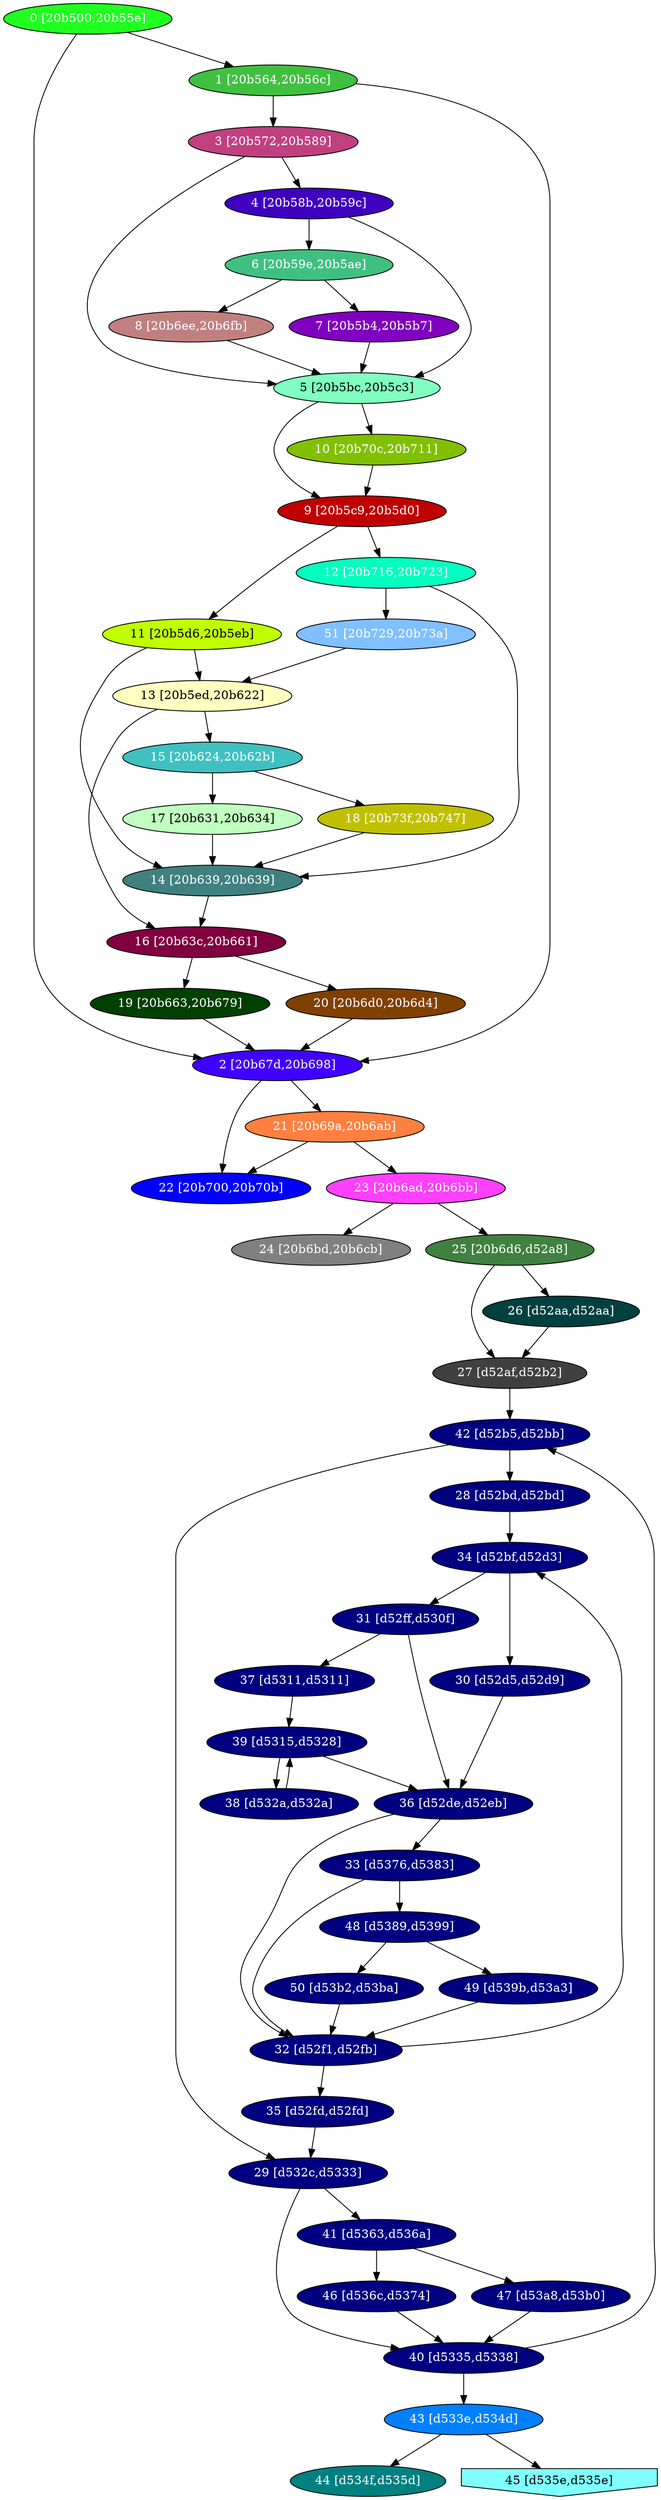 diGraph libnss3{
	libnss3_0  [style=filled fillcolor="#20FF20" fontcolor="#ffffff" shape=oval label="0 [20b500,20b55e]"]
	libnss3_1  [style=filled fillcolor="#40C040" fontcolor="#ffffff" shape=oval label="1 [20b564,20b56c]"]
	libnss3_2  [style=filled fillcolor="#4000FF" fontcolor="#ffffff" shape=oval label="2 [20b67d,20b698]"]
	libnss3_3  [style=filled fillcolor="#C04080" fontcolor="#ffffff" shape=oval label="3 [20b572,20b589]"]
	libnss3_4  [style=filled fillcolor="#4000C0" fontcolor="#ffffff" shape=oval label="4 [20b58b,20b59c]"]
	libnss3_5  [style=filled fillcolor="#80FFC0" fontcolor="#000000" shape=oval label="5 [20b5bc,20b5c3]"]
	libnss3_6  [style=filled fillcolor="#40C080" fontcolor="#ffffff" shape=oval label="6 [20b59e,20b5ae]"]
	libnss3_7  [style=filled fillcolor="#8000C0" fontcolor="#ffffff" shape=oval label="7 [20b5b4,20b5b7]"]
	libnss3_8  [style=filled fillcolor="#C08080" fontcolor="#ffffff" shape=oval label="8 [20b6ee,20b6fb]"]
	libnss3_9  [style=filled fillcolor="#C00000" fontcolor="#ffffff" shape=oval label="9 [20b5c9,20b5d0]"]
	libnss3_a  [style=filled fillcolor="#80C000" fontcolor="#ffffff" shape=oval label="10 [20b70c,20b711]"]
	libnss3_b  [style=filled fillcolor="#C0FF00" fontcolor="#000000" shape=oval label="11 [20b5d6,20b5eb]"]
	libnss3_c  [style=filled fillcolor="#00FFC0" fontcolor="#ffffff" shape=oval label="12 [20b716,20b723]"]
	libnss3_d  [style=filled fillcolor="#FFFFC0" fontcolor="#000000" shape=oval label="13 [20b5ed,20b622]"]
	libnss3_e  [style=filled fillcolor="#408080" fontcolor="#ffffff" shape=oval label="14 [20b639,20b639]"]
	libnss3_f  [style=filled fillcolor="#40C0C0" fontcolor="#ffffff" shape=oval label="15 [20b624,20b62b]"]
	libnss3_10  [style=filled fillcolor="#800040" fontcolor="#ffffff" shape=oval label="16 [20b63c,20b661]"]
	libnss3_11  [style=filled fillcolor="#C0FFC0" fontcolor="#000000" shape=oval label="17 [20b631,20b634]"]
	libnss3_12  [style=filled fillcolor="#C0C000" fontcolor="#ffffff" shape=oval label="18 [20b73f,20b747]"]
	libnss3_13  [style=filled fillcolor="#004000" fontcolor="#ffffff" shape=oval label="19 [20b663,20b679]"]
	libnss3_14  [style=filled fillcolor="#804000" fontcolor="#ffffff" shape=oval label="20 [20b6d0,20b6d4]"]
	libnss3_15  [style=filled fillcolor="#FF8040" fontcolor="#ffffff" shape=oval label="21 [20b69a,20b6ab]"]
	libnss3_16  [style=filled fillcolor="#0000FF" fontcolor="#ffffff" shape=oval label="22 [20b700,20b70b]"]
	libnss3_17  [style=filled fillcolor="#FF40FF" fontcolor="#ffffff" shape=oval label="23 [20b6ad,20b6bb]"]
	libnss3_18  [style=filled fillcolor="#808080" fontcolor="#ffffff" shape=oval label="24 [20b6bd,20b6cb]"]
	libnss3_19  [style=filled fillcolor="#408040" fontcolor="#ffffff" shape=oval label="25 [20b6d6,d52a8]"]
	libnss3_1a  [style=filled fillcolor="#004040" fontcolor="#ffffff" shape=oval label="26 [d52aa,d52aa]"]
	libnss3_1b  [style=filled fillcolor="#404040" fontcolor="#ffffff" shape=oval label="27 [d52af,d52b2]"]
	libnss3_1c  [style=filled fillcolor="#000080" fontcolor="#ffffff" shape=oval label="28 [d52bd,d52bd]"]
	libnss3_1d  [style=filled fillcolor="#000080" fontcolor="#ffffff" shape=oval label="29 [d532c,d5333]"]
	libnss3_1e  [style=filled fillcolor="#000080" fontcolor="#ffffff" shape=oval label="30 [d52d5,d52d9]"]
	libnss3_1f  [style=filled fillcolor="#000080" fontcolor="#ffffff" shape=oval label="31 [d52ff,d530f]"]
	libnss3_20  [style=filled fillcolor="#000080" fontcolor="#ffffff" shape=oval label="32 [d52f1,d52fb]"]
	libnss3_21  [style=filled fillcolor="#000080" fontcolor="#ffffff" shape=oval label="33 [d5376,d5383]"]
	libnss3_22  [style=filled fillcolor="#000080" fontcolor="#ffffff" shape=oval label="34 [d52bf,d52d3]"]
	libnss3_23  [style=filled fillcolor="#000080" fontcolor="#ffffff" shape=oval label="35 [d52fd,d52fd]"]
	libnss3_24  [style=filled fillcolor="#000080" fontcolor="#ffffff" shape=oval label="36 [d52de,d52eb]"]
	libnss3_25  [style=filled fillcolor="#000080" fontcolor="#ffffff" shape=oval label="37 [d5311,d5311]"]
	libnss3_26  [style=filled fillcolor="#000080" fontcolor="#ffffff" shape=oval label="38 [d532a,d532a]"]
	libnss3_27  [style=filled fillcolor="#000080" fontcolor="#ffffff" shape=oval label="39 [d5315,d5328]"]
	libnss3_28  [style=filled fillcolor="#000080" fontcolor="#ffffff" shape=oval label="40 [d5335,d5338]"]
	libnss3_29  [style=filled fillcolor="#000080" fontcolor="#ffffff" shape=oval label="41 [d5363,d536a]"]
	libnss3_2a  [style=filled fillcolor="#000080" fontcolor="#ffffff" shape=oval label="42 [d52b5,d52bb]"]
	libnss3_2b  [style=filled fillcolor="#0080FF" fontcolor="#ffffff" shape=oval label="43 [d533e,d534d]"]
	libnss3_2c  [style=filled fillcolor="#008080" fontcolor="#ffffff" shape=oval label="44 [d534f,d535d]"]
	libnss3_2d  [style=filled fillcolor="#80FFFF" fontcolor="#000000" shape=invhouse label="45 [d535e,d535e]"]
	libnss3_2e  [style=filled fillcolor="#000080" fontcolor="#ffffff" shape=oval label="46 [d536c,d5374]"]
	libnss3_2f  [style=filled fillcolor="#000080" fontcolor="#ffffff" shape=oval label="47 [d53a8,d53b0]"]
	libnss3_30  [style=filled fillcolor="#000080" fontcolor="#ffffff" shape=oval label="48 [d5389,d5399]"]
	libnss3_31  [style=filled fillcolor="#000080" fontcolor="#ffffff" shape=oval label="49 [d539b,d53a3]"]
	libnss3_32  [style=filled fillcolor="#000080" fontcolor="#ffffff" shape=oval label="50 [d53b2,d53ba]"]
	libnss3_33  [style=filled fillcolor="#80C0FF" fontcolor="#ffffff" shape=oval label="51 [20b729,20b73a]"]

	libnss3_0 -> libnss3_1
	libnss3_0 -> libnss3_2
	libnss3_1 -> libnss3_2
	libnss3_1 -> libnss3_3
	libnss3_2 -> libnss3_15
	libnss3_2 -> libnss3_16
	libnss3_3 -> libnss3_4
	libnss3_3 -> libnss3_5
	libnss3_4 -> libnss3_5
	libnss3_4 -> libnss3_6
	libnss3_5 -> libnss3_9
	libnss3_5 -> libnss3_a
	libnss3_6 -> libnss3_7
	libnss3_6 -> libnss3_8
	libnss3_7 -> libnss3_5
	libnss3_8 -> libnss3_5
	libnss3_9 -> libnss3_b
	libnss3_9 -> libnss3_c
	libnss3_a -> libnss3_9
	libnss3_b -> libnss3_d
	libnss3_b -> libnss3_e
	libnss3_c -> libnss3_e
	libnss3_c -> libnss3_33
	libnss3_d -> libnss3_f
	libnss3_d -> libnss3_10
	libnss3_e -> libnss3_10
	libnss3_f -> libnss3_11
	libnss3_f -> libnss3_12
	libnss3_10 -> libnss3_13
	libnss3_10 -> libnss3_14
	libnss3_11 -> libnss3_e
	libnss3_12 -> libnss3_e
	libnss3_13 -> libnss3_2
	libnss3_14 -> libnss3_2
	libnss3_15 -> libnss3_16
	libnss3_15 -> libnss3_17
	libnss3_17 -> libnss3_18
	libnss3_17 -> libnss3_19
	libnss3_19 -> libnss3_1a
	libnss3_19 -> libnss3_1b
	libnss3_1a -> libnss3_1b
	libnss3_1b -> libnss3_2a
	libnss3_1c -> libnss3_22
	libnss3_1d -> libnss3_28
	libnss3_1d -> libnss3_29
	libnss3_1e -> libnss3_24
	libnss3_1f -> libnss3_24
	libnss3_1f -> libnss3_25
	libnss3_20 -> libnss3_22
	libnss3_20 -> libnss3_23
	libnss3_21 -> libnss3_20
	libnss3_21 -> libnss3_30
	libnss3_22 -> libnss3_1e
	libnss3_22 -> libnss3_1f
	libnss3_23 -> libnss3_1d
	libnss3_24 -> libnss3_20
	libnss3_24 -> libnss3_21
	libnss3_25 -> libnss3_27
	libnss3_26 -> libnss3_27
	libnss3_27 -> libnss3_24
	libnss3_27 -> libnss3_26
	libnss3_28 -> libnss3_2a
	libnss3_28 -> libnss3_2b
	libnss3_29 -> libnss3_2e
	libnss3_29 -> libnss3_2f
	libnss3_2a -> libnss3_1c
	libnss3_2a -> libnss3_1d
	libnss3_2b -> libnss3_2c
	libnss3_2b -> libnss3_2d
	libnss3_2e -> libnss3_28
	libnss3_2f -> libnss3_28
	libnss3_30 -> libnss3_31
	libnss3_30 -> libnss3_32
	libnss3_31 -> libnss3_20
	libnss3_32 -> libnss3_20
	libnss3_33 -> libnss3_d
}